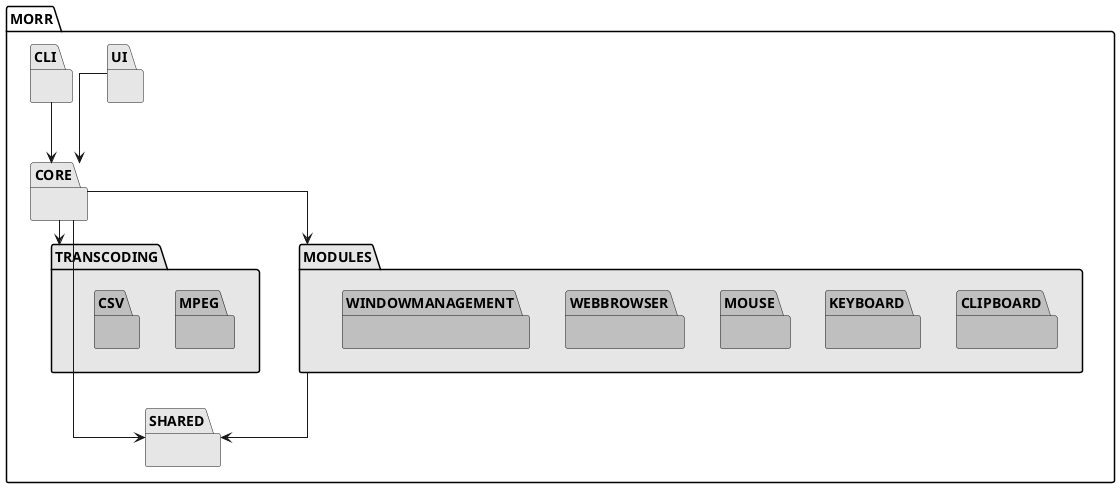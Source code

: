 @startuml packages
skinparam monochrome true
skinparam linetype ortho

package "MORR" {
    package "CORE" #E6E6E6 {

    }

    package "TRANSCODING" #E6E6E6 {
        package "MPEG" #BFBFBF {

        }

        package "CSV" #BFBFBF {

        } 
    }

    package "UI" #E6E6E6 {

    }

    package "CLI" #E6E6E6 {

    }

    package "MODULES" #E6E6E6 {
        package "CLIPBOARD" #BFBFBF {

        }

        package "KEYBOARD" #BFBFBF {

        }

        package "MOUSE" #BFBFBF {

        }

        package "WEBBROWSER" #BFBFBF {

        }

        package "WINDOWMANAGEMENT" #BFBFBF {

        }
    }
    

    package "SHARED" #E6E6E6 {

    }

    CLI --> CORE
    UI --> CORE
    CORE --> SHARED
    CORE --> TRANSCODING
    CORE --> MODULES
    MODULES --> SHARED
}
@enduml
